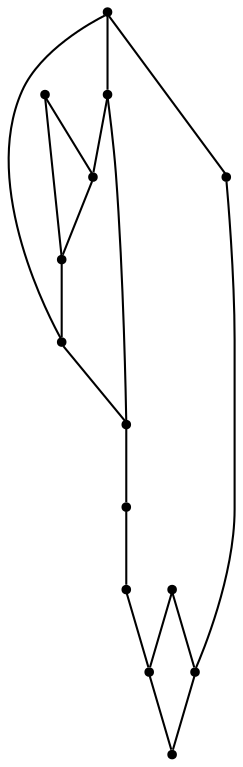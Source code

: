 graph {
  node [shape=point,comment="{\"directed\":false,\"doi\":\"10.1007/978-3-030-04414-5_34\",\"figure\":\"3 (3)\"}"]

  v0 [pos="1063.0953465693788,276.4169526692391"]
  v1 [pos="1063.0953465693788,321.31516672703657"]
  v2 [pos="1018.1976632506731,321.31516672703657"]
  v3 [pos="973.2988035462403,321.31516672703657"]
  v4 [pos="1018.1976632506731,366.21363513538756"]
  v5 [pos="973.2988035462403,366.21363513538756"]
  v6 [pos="973.2988035462403,411.11185316741245"]
  v7 [pos="928.4010407420126,276.41695266923904"]
  v8 [pos="928.4010407420126,321.31516672703657"]
  v9 [pos="883.5011477257921,321.31516672703657"]
  v10 [pos="928.4010407420126,411.11185316741245"]
  v11 [pos="838.6033849215643,321.31516672703657"]
  v12 [pos="883.5011477257921,366.21363513538756"]
  v13 [pos="793.7056221173366,321.31516672703657"]

  v0 -- v1 [id="-1",pos="1063.0953465693788,276.4169526692391 1063.0953465693788,321.31516672703657 1063.0953465693788,321.31516672703657 1063.0953465693788,321.31516672703657"]
  v10 -- v13 [id="-2",pos="928.4010407420126,411.11185316741245 793.7014729730819,411.11183329627545 793.7014729730819,411.11183329627545 793.7014729730819,411.11183329627545 793.7056221173366,321.31516672703657 793.7056221173366,321.31516672703657 793.7056221173366,321.31516672703657"]
  v13 -- v7 [id="-3",pos="793.7056221173366,321.31516672703657 793.7014729730819,276.41701625687745 793.7014729730819,276.41701625687745 793.7014729730819,276.41701625687745 928.4010407420126,276.41695266923904 928.4010407420126,276.41695266923904 928.4010407420126,276.41695266923904"]
  v12 -- v11 [id="-4",pos="883.5011477257921,366.21363513538756 838.600300883306,366.2135715477492 838.600300883306,366.2135715477492 838.600300883306,366.2135715477492 838.6033849215643,321.31516672703657 838.6033849215643,321.31516672703657 838.6033849215643,321.31516672703657"]
  v11 -- v13 [id="-5",pos="838.6033849215643,321.31516672703657 793.7056221173366,321.31516672703657 793.7056221173366,321.31516672703657 793.7056221173366,321.31516672703657"]
  v9 -- v11 [id="-6",pos="883.5011477257921,321.31516672703657 838.6033849215643,321.31516672703657 838.6033849215643,321.31516672703657 838.6033849215643,321.31516672703657"]
  v10 -- v8 [id="-7",pos="928.4010407420126,411.11185316741245 928.4010407420126,321.31516672703657 928.4010407420126,321.31516672703657 928.4010407420126,321.31516672703657"]
  v10 -- v6 [id="-8",pos="928.4010407420126,411.11185316741245 973.2988035462403,411.11185316741245 973.2988035462403,411.11185316741245 973.2988035462403,411.11185316741245"]
  v8 -- v9 [id="-9",pos="928.4010407420126,321.31516672703657 883.5011477257921,321.31516672703657 883.5011477257921,321.31516672703657 883.5011477257921,321.31516672703657"]
  v8 -- v7 [id="-10",pos="928.4010407420126,321.31516672703657 928.4010407420126,276.41695266923904 928.4010407420126,276.41695266923904 928.4010407420126,276.41695266923904"]
  v7 -- v0 [id="-11",pos="928.4010407420126,276.41695266923904 1063.0953465693788,276.4169526692391 1063.0953465693788,276.4169526692391 1063.0953465693788,276.4169526692391"]
  v12 -- v9 [id="-12",pos="883.5011477257921,366.21363513538756 883.5011477257921,321.31516672703657 883.5011477257921,321.31516672703657 883.5011477257921,321.31516672703657"]
  v6 -- v5 [id="-13",pos="973.2988035462403,411.11185316741245 973.2988035462403,366.21363513538756 973.2988035462403,366.21363513538756 973.2988035462403,366.21363513538756"]
  v5 -- v3 [id="-14",pos="973.2988035462403,366.21363513538756 973.2988035462403,321.31516672703657 973.2988035462403,321.31516672703657 973.2988035462403,321.31516672703657"]
  v4 -- v5 [id="-15",pos="1018.1976632506731,366.21363513538756 973.2988035462403,366.21363513538756 973.2988035462403,366.21363513538756 973.2988035462403,366.21363513538756"]
  v4 -- v2 [id="-16",pos="1018.1976632506731,366.21363513538756 1018.1976632506731,321.31516672703657 1018.1976632506731,321.31516672703657 1018.1976632506731,321.31516672703657"]
  v2 -- v3 [id="-17",pos="1018.1976632506731,321.31516672703657 973.2988035462403,321.31516672703657 973.2988035462403,321.31516672703657 973.2988035462403,321.31516672703657"]
  v1 -- v2 [id="-18",pos="1063.0953465693788,321.31516672703657 1018.1976632506731,321.31516672703657 1018.1976632506731,321.31516672703657 1018.1976632506731,321.31516672703657"]
}